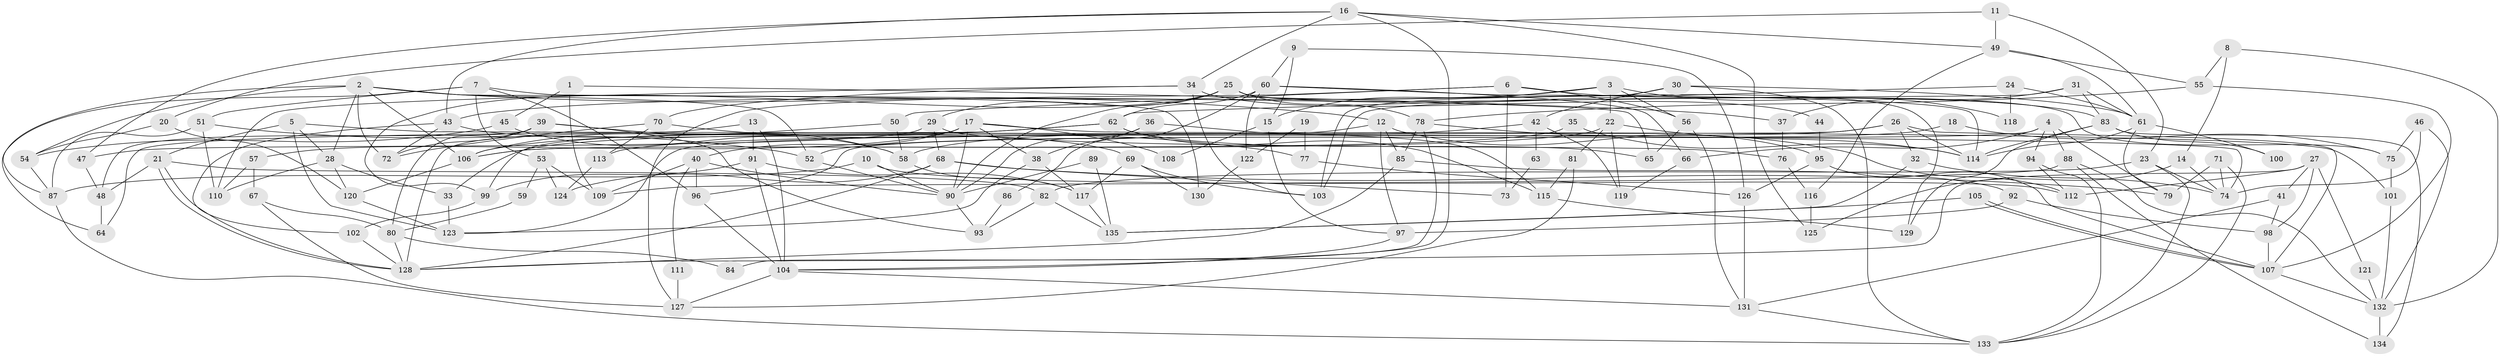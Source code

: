 // Generated by graph-tools (version 1.1) at 2025/02/03/09/25 03:02:15]
// undirected, 135 vertices, 270 edges
graph export_dot {
graph [start="1"]
  node [color=gray90,style=filled];
  1;
  2;
  3;
  4;
  5;
  6;
  7;
  8;
  9;
  10;
  11;
  12;
  13;
  14;
  15;
  16;
  17;
  18;
  19;
  20;
  21;
  22;
  23;
  24;
  25;
  26;
  27;
  28;
  29;
  30;
  31;
  32;
  33;
  34;
  35;
  36;
  37;
  38;
  39;
  40;
  41;
  42;
  43;
  44;
  45;
  46;
  47;
  48;
  49;
  50;
  51;
  52;
  53;
  54;
  55;
  56;
  57;
  58;
  59;
  60;
  61;
  62;
  63;
  64;
  65;
  66;
  67;
  68;
  69;
  70;
  71;
  72;
  73;
  74;
  75;
  76;
  77;
  78;
  79;
  80;
  81;
  82;
  83;
  84;
  85;
  86;
  87;
  88;
  89;
  90;
  91;
  92;
  93;
  94;
  95;
  96;
  97;
  98;
  99;
  100;
  101;
  102;
  103;
  104;
  105;
  106;
  107;
  108;
  109;
  110;
  111;
  112;
  113;
  114;
  115;
  116;
  117;
  118;
  119;
  120;
  121;
  122;
  123;
  124;
  125;
  126;
  127;
  128;
  129;
  130;
  131;
  132;
  133;
  134;
  135;
  1 -- 45;
  1 -- 109;
  1 -- 37;
  2 -- 72;
  2 -- 12;
  2 -- 28;
  2 -- 52;
  2 -- 54;
  2 -- 87;
  2 -- 106;
  2 -- 130;
  3 -- 22;
  3 -- 43;
  3 -- 15;
  3 -- 56;
  3 -- 118;
  4 -- 96;
  4 -- 79;
  4 -- 66;
  4 -- 88;
  4 -- 94;
  5 -- 123;
  5 -- 21;
  5 -- 28;
  5 -- 74;
  6 -- 56;
  6 -- 83;
  6 -- 50;
  6 -- 73;
  6 -- 127;
  7 -- 65;
  7 -- 51;
  7 -- 53;
  7 -- 64;
  7 -- 96;
  8 -- 55;
  8 -- 14;
  8 -- 132;
  9 -- 15;
  9 -- 60;
  9 -- 126;
  10 -- 90;
  10 -- 87;
  10 -- 112;
  11 -- 49;
  11 -- 20;
  11 -- 23;
  12 -- 97;
  12 -- 85;
  12 -- 33;
  12 -- 95;
  13 -- 104;
  13 -- 91;
  13 -- 64;
  14 -- 74;
  14 -- 125;
  15 -- 97;
  15 -- 108;
  16 -- 34;
  16 -- 104;
  16 -- 43;
  16 -- 47;
  16 -- 49;
  16 -- 125;
  17 -- 57;
  17 -- 128;
  17 -- 38;
  17 -- 40;
  17 -- 90;
  17 -- 101;
  17 -- 108;
  18 -- 75;
  18 -- 52;
  19 -- 122;
  19 -- 77;
  20 -- 54;
  20 -- 120;
  21 -- 128;
  21 -- 128;
  21 -- 82;
  21 -- 48;
  22 -- 114;
  22 -- 106;
  22 -- 81;
  22 -- 119;
  23 -- 74;
  23 -- 82;
  23 -- 133;
  24 -- 62;
  24 -- 61;
  24 -- 118;
  25 -- 29;
  25 -- 129;
  25 -- 75;
  25 -- 78;
  25 -- 90;
  25 -- 99;
  26 -- 123;
  26 -- 107;
  26 -- 32;
  26 -- 113;
  26 -- 114;
  27 -- 41;
  27 -- 112;
  27 -- 98;
  27 -- 121;
  27 -- 128;
  28 -- 33;
  28 -- 110;
  28 -- 120;
  29 -- 47;
  29 -- 68;
  29 -- 76;
  30 -- 133;
  30 -- 61;
  30 -- 42;
  30 -- 103;
  31 -- 61;
  31 -- 83;
  31 -- 37;
  31 -- 103;
  32 -- 74;
  32 -- 135;
  33 -- 123;
  34 -- 103;
  34 -- 70;
  34 -- 44;
  34 -- 110;
  35 -- 106;
  35 -- 114;
  36 -- 38;
  36 -- 90;
  36 -- 115;
  37 -- 76;
  38 -- 117;
  38 -- 123;
  39 -- 48;
  39 -- 93;
  39 -- 58;
  39 -- 72;
  39 -- 80;
  40 -- 90;
  40 -- 96;
  40 -- 109;
  40 -- 111;
  41 -- 98;
  41 -- 131;
  42 -- 58;
  42 -- 63;
  42 -- 119;
  43 -- 102;
  43 -- 69;
  43 -- 72;
  44 -- 95;
  45 -- 54;
  45 -- 58;
  46 -- 132;
  46 -- 75;
  46 -- 74;
  47 -- 48;
  48 -- 64;
  49 -- 55;
  49 -- 61;
  49 -- 116;
  50 -- 106;
  50 -- 58;
  51 -- 52;
  51 -- 110;
  51 -- 87;
  52 -- 90;
  53 -- 109;
  53 -- 59;
  53 -- 124;
  54 -- 87;
  55 -- 78;
  55 -- 107;
  56 -- 131;
  56 -- 65;
  57 -- 67;
  57 -- 110;
  58 -- 117;
  59 -- 80;
  60 -- 62;
  60 -- 66;
  60 -- 86;
  60 -- 114;
  60 -- 122;
  61 -- 114;
  61 -- 79;
  61 -- 100;
  62 -- 106;
  62 -- 115;
  62 -- 65;
  62 -- 99;
  63 -- 73;
  66 -- 119;
  67 -- 127;
  67 -- 80;
  68 -- 128;
  68 -- 79;
  68 -- 73;
  68 -- 124;
  69 -- 103;
  69 -- 117;
  69 -- 130;
  70 -- 113;
  70 -- 72;
  70 -- 77;
  71 -- 74;
  71 -- 133;
  71 -- 79;
  75 -- 101;
  76 -- 116;
  77 -- 126;
  78 -- 112;
  78 -- 84;
  78 -- 85;
  80 -- 128;
  80 -- 84;
  81 -- 127;
  81 -- 115;
  82 -- 135;
  82 -- 93;
  83 -- 114;
  83 -- 134;
  83 -- 100;
  83 -- 129;
  85 -- 128;
  85 -- 92;
  86 -- 93;
  87 -- 133;
  88 -- 132;
  88 -- 109;
  88 -- 134;
  89 -- 135;
  89 -- 90;
  90 -- 93;
  91 -- 117;
  91 -- 99;
  91 -- 104;
  92 -- 98;
  92 -- 97;
  94 -- 133;
  94 -- 112;
  95 -- 126;
  95 -- 107;
  96 -- 104;
  97 -- 104;
  98 -- 107;
  99 -- 102;
  101 -- 132;
  102 -- 128;
  104 -- 127;
  104 -- 131;
  105 -- 135;
  105 -- 107;
  105 -- 107;
  106 -- 120;
  107 -- 132;
  111 -- 127;
  113 -- 124;
  115 -- 129;
  116 -- 125;
  117 -- 135;
  120 -- 123;
  121 -- 132;
  122 -- 130;
  126 -- 131;
  131 -- 133;
  132 -- 134;
}
